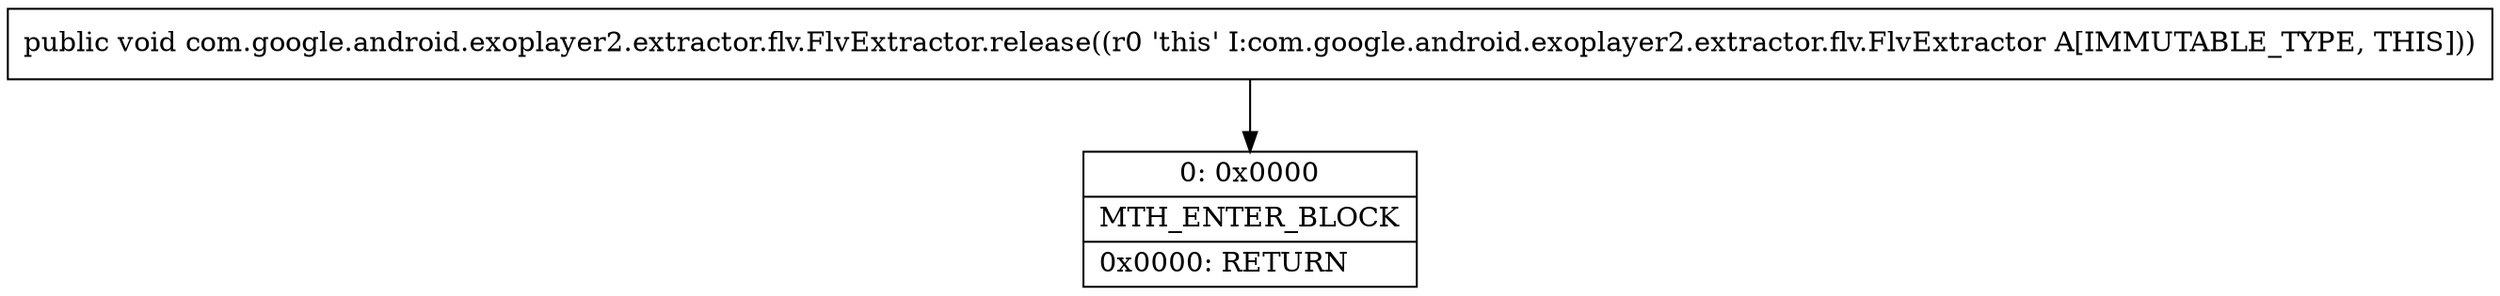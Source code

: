 digraph "CFG forcom.google.android.exoplayer2.extractor.flv.FlvExtractor.release()V" {
Node_0 [shape=record,label="{0\:\ 0x0000|MTH_ENTER_BLOCK\l|0x0000: RETURN   \l}"];
MethodNode[shape=record,label="{public void com.google.android.exoplayer2.extractor.flv.FlvExtractor.release((r0 'this' I:com.google.android.exoplayer2.extractor.flv.FlvExtractor A[IMMUTABLE_TYPE, THIS])) }"];
MethodNode -> Node_0;
}

